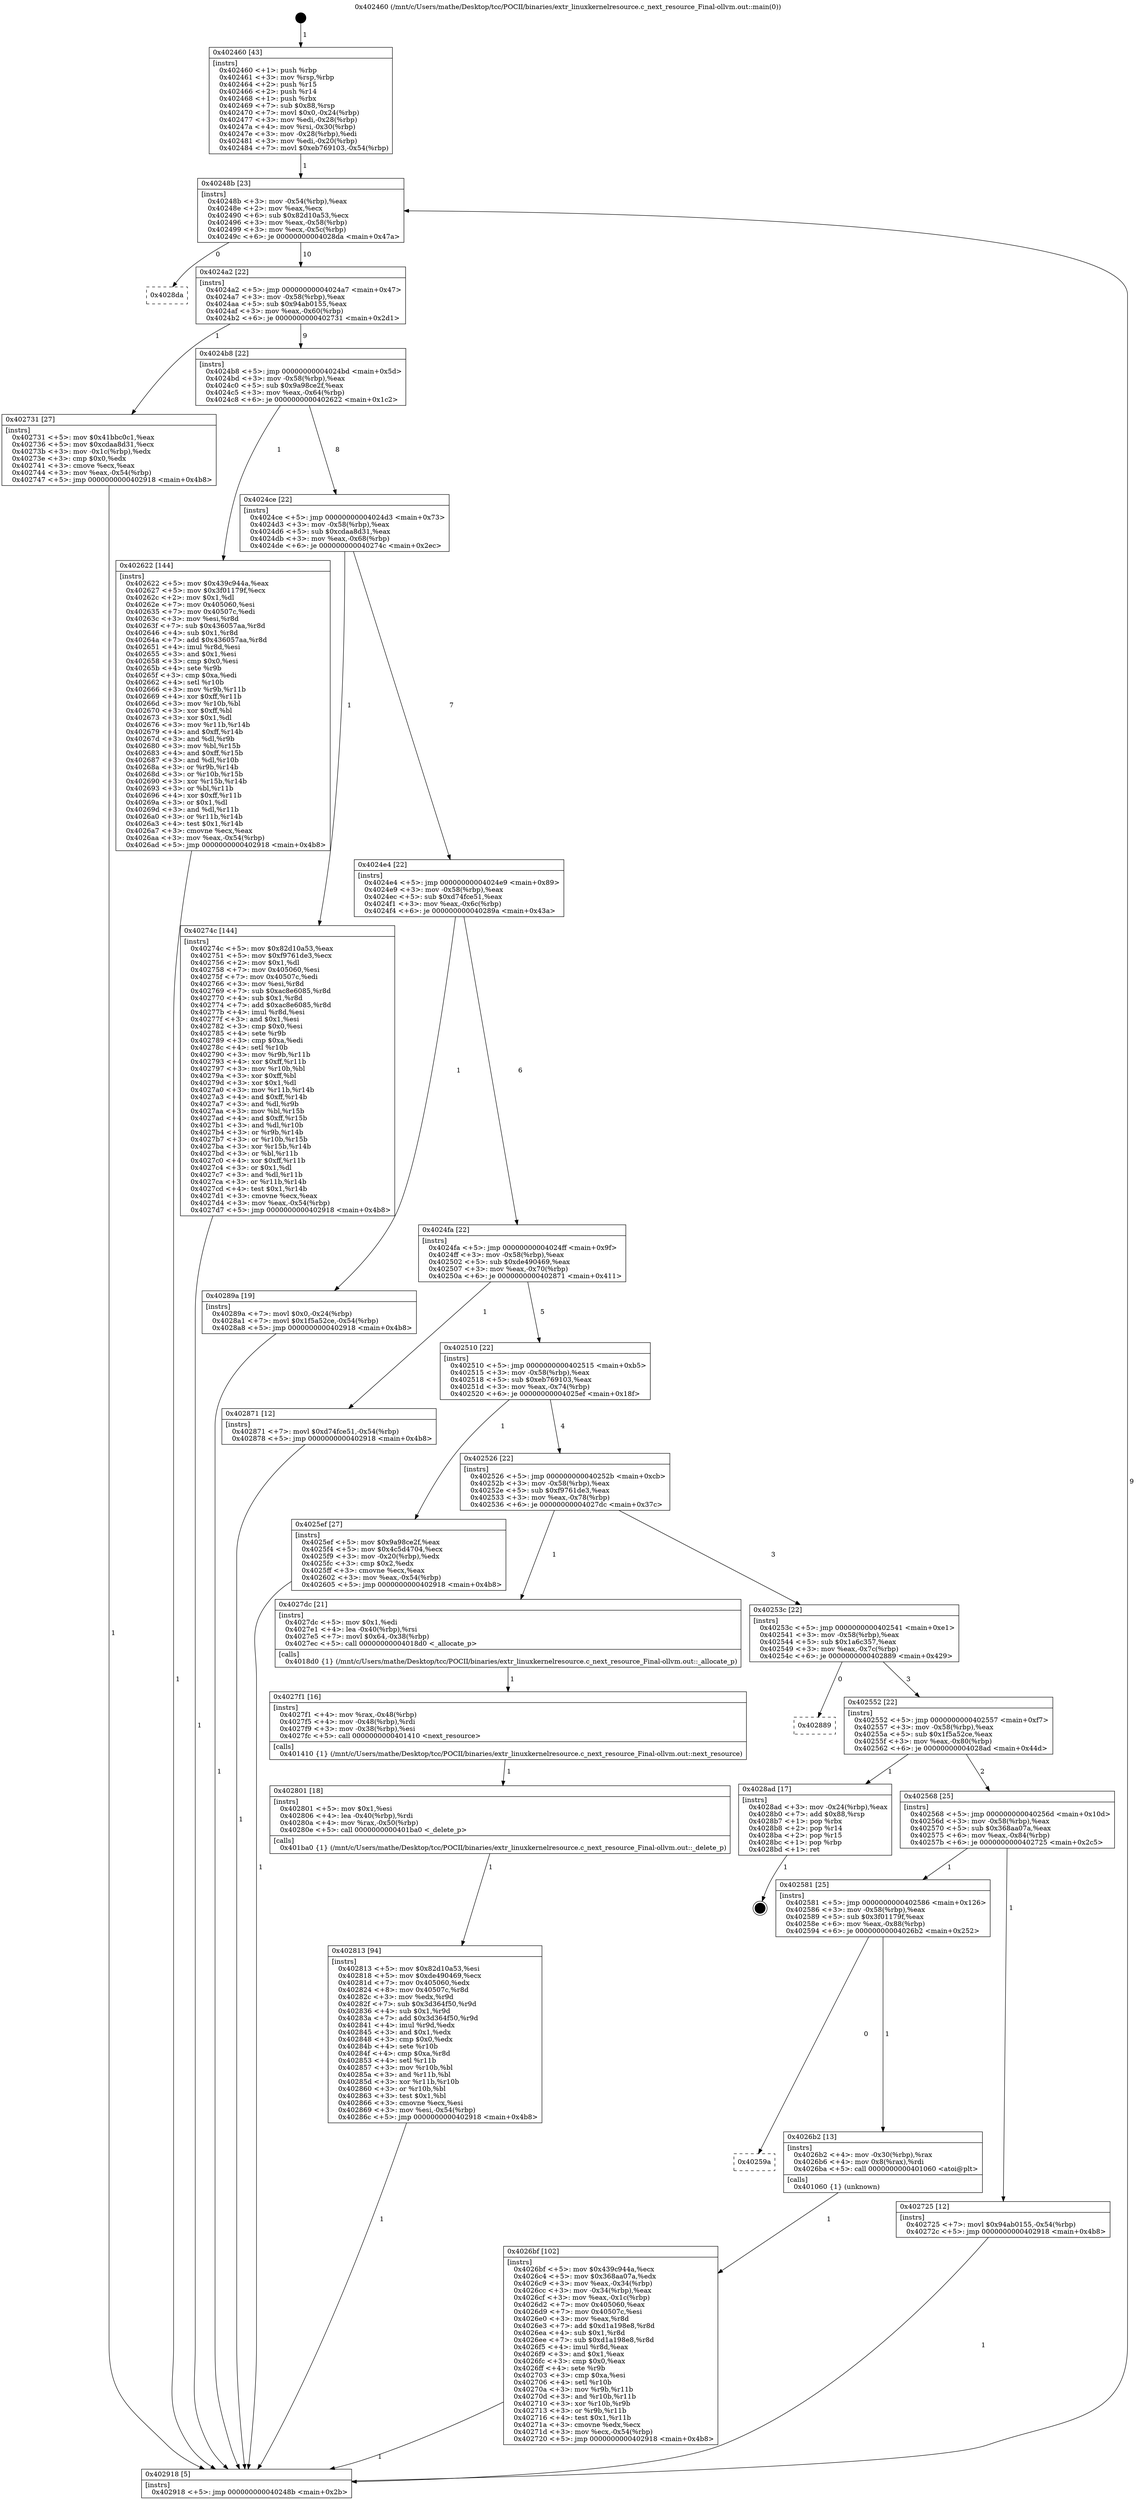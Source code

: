 digraph "0x402460" {
  label = "0x402460 (/mnt/c/Users/mathe/Desktop/tcc/POCII/binaries/extr_linuxkernelresource.c_next_resource_Final-ollvm.out::main(0))"
  labelloc = "t"
  node[shape=record]

  Entry [label="",width=0.3,height=0.3,shape=circle,fillcolor=black,style=filled]
  "0x40248b" [label="{
     0x40248b [23]\l
     | [instrs]\l
     &nbsp;&nbsp;0x40248b \<+3\>: mov -0x54(%rbp),%eax\l
     &nbsp;&nbsp;0x40248e \<+2\>: mov %eax,%ecx\l
     &nbsp;&nbsp;0x402490 \<+6\>: sub $0x82d10a53,%ecx\l
     &nbsp;&nbsp;0x402496 \<+3\>: mov %eax,-0x58(%rbp)\l
     &nbsp;&nbsp;0x402499 \<+3\>: mov %ecx,-0x5c(%rbp)\l
     &nbsp;&nbsp;0x40249c \<+6\>: je 00000000004028da \<main+0x47a\>\l
  }"]
  "0x4028da" [label="{
     0x4028da\l
  }", style=dashed]
  "0x4024a2" [label="{
     0x4024a2 [22]\l
     | [instrs]\l
     &nbsp;&nbsp;0x4024a2 \<+5\>: jmp 00000000004024a7 \<main+0x47\>\l
     &nbsp;&nbsp;0x4024a7 \<+3\>: mov -0x58(%rbp),%eax\l
     &nbsp;&nbsp;0x4024aa \<+5\>: sub $0x94ab0155,%eax\l
     &nbsp;&nbsp;0x4024af \<+3\>: mov %eax,-0x60(%rbp)\l
     &nbsp;&nbsp;0x4024b2 \<+6\>: je 0000000000402731 \<main+0x2d1\>\l
  }"]
  Exit [label="",width=0.3,height=0.3,shape=circle,fillcolor=black,style=filled,peripheries=2]
  "0x402731" [label="{
     0x402731 [27]\l
     | [instrs]\l
     &nbsp;&nbsp;0x402731 \<+5\>: mov $0x41bbc0c1,%eax\l
     &nbsp;&nbsp;0x402736 \<+5\>: mov $0xcdaa8d31,%ecx\l
     &nbsp;&nbsp;0x40273b \<+3\>: mov -0x1c(%rbp),%edx\l
     &nbsp;&nbsp;0x40273e \<+3\>: cmp $0x0,%edx\l
     &nbsp;&nbsp;0x402741 \<+3\>: cmove %ecx,%eax\l
     &nbsp;&nbsp;0x402744 \<+3\>: mov %eax,-0x54(%rbp)\l
     &nbsp;&nbsp;0x402747 \<+5\>: jmp 0000000000402918 \<main+0x4b8\>\l
  }"]
  "0x4024b8" [label="{
     0x4024b8 [22]\l
     | [instrs]\l
     &nbsp;&nbsp;0x4024b8 \<+5\>: jmp 00000000004024bd \<main+0x5d\>\l
     &nbsp;&nbsp;0x4024bd \<+3\>: mov -0x58(%rbp),%eax\l
     &nbsp;&nbsp;0x4024c0 \<+5\>: sub $0x9a98ce2f,%eax\l
     &nbsp;&nbsp;0x4024c5 \<+3\>: mov %eax,-0x64(%rbp)\l
     &nbsp;&nbsp;0x4024c8 \<+6\>: je 0000000000402622 \<main+0x1c2\>\l
  }"]
  "0x402813" [label="{
     0x402813 [94]\l
     | [instrs]\l
     &nbsp;&nbsp;0x402813 \<+5\>: mov $0x82d10a53,%esi\l
     &nbsp;&nbsp;0x402818 \<+5\>: mov $0xde490469,%ecx\l
     &nbsp;&nbsp;0x40281d \<+7\>: mov 0x405060,%edx\l
     &nbsp;&nbsp;0x402824 \<+8\>: mov 0x40507c,%r8d\l
     &nbsp;&nbsp;0x40282c \<+3\>: mov %edx,%r9d\l
     &nbsp;&nbsp;0x40282f \<+7\>: sub $0x3d364f50,%r9d\l
     &nbsp;&nbsp;0x402836 \<+4\>: sub $0x1,%r9d\l
     &nbsp;&nbsp;0x40283a \<+7\>: add $0x3d364f50,%r9d\l
     &nbsp;&nbsp;0x402841 \<+4\>: imul %r9d,%edx\l
     &nbsp;&nbsp;0x402845 \<+3\>: and $0x1,%edx\l
     &nbsp;&nbsp;0x402848 \<+3\>: cmp $0x0,%edx\l
     &nbsp;&nbsp;0x40284b \<+4\>: sete %r10b\l
     &nbsp;&nbsp;0x40284f \<+4\>: cmp $0xa,%r8d\l
     &nbsp;&nbsp;0x402853 \<+4\>: setl %r11b\l
     &nbsp;&nbsp;0x402857 \<+3\>: mov %r10b,%bl\l
     &nbsp;&nbsp;0x40285a \<+3\>: and %r11b,%bl\l
     &nbsp;&nbsp;0x40285d \<+3\>: xor %r11b,%r10b\l
     &nbsp;&nbsp;0x402860 \<+3\>: or %r10b,%bl\l
     &nbsp;&nbsp;0x402863 \<+3\>: test $0x1,%bl\l
     &nbsp;&nbsp;0x402866 \<+3\>: cmovne %ecx,%esi\l
     &nbsp;&nbsp;0x402869 \<+3\>: mov %esi,-0x54(%rbp)\l
     &nbsp;&nbsp;0x40286c \<+5\>: jmp 0000000000402918 \<main+0x4b8\>\l
  }"]
  "0x402622" [label="{
     0x402622 [144]\l
     | [instrs]\l
     &nbsp;&nbsp;0x402622 \<+5\>: mov $0x439c944a,%eax\l
     &nbsp;&nbsp;0x402627 \<+5\>: mov $0x3f01179f,%ecx\l
     &nbsp;&nbsp;0x40262c \<+2\>: mov $0x1,%dl\l
     &nbsp;&nbsp;0x40262e \<+7\>: mov 0x405060,%esi\l
     &nbsp;&nbsp;0x402635 \<+7\>: mov 0x40507c,%edi\l
     &nbsp;&nbsp;0x40263c \<+3\>: mov %esi,%r8d\l
     &nbsp;&nbsp;0x40263f \<+7\>: sub $0x436057aa,%r8d\l
     &nbsp;&nbsp;0x402646 \<+4\>: sub $0x1,%r8d\l
     &nbsp;&nbsp;0x40264a \<+7\>: add $0x436057aa,%r8d\l
     &nbsp;&nbsp;0x402651 \<+4\>: imul %r8d,%esi\l
     &nbsp;&nbsp;0x402655 \<+3\>: and $0x1,%esi\l
     &nbsp;&nbsp;0x402658 \<+3\>: cmp $0x0,%esi\l
     &nbsp;&nbsp;0x40265b \<+4\>: sete %r9b\l
     &nbsp;&nbsp;0x40265f \<+3\>: cmp $0xa,%edi\l
     &nbsp;&nbsp;0x402662 \<+4\>: setl %r10b\l
     &nbsp;&nbsp;0x402666 \<+3\>: mov %r9b,%r11b\l
     &nbsp;&nbsp;0x402669 \<+4\>: xor $0xff,%r11b\l
     &nbsp;&nbsp;0x40266d \<+3\>: mov %r10b,%bl\l
     &nbsp;&nbsp;0x402670 \<+3\>: xor $0xff,%bl\l
     &nbsp;&nbsp;0x402673 \<+3\>: xor $0x1,%dl\l
     &nbsp;&nbsp;0x402676 \<+3\>: mov %r11b,%r14b\l
     &nbsp;&nbsp;0x402679 \<+4\>: and $0xff,%r14b\l
     &nbsp;&nbsp;0x40267d \<+3\>: and %dl,%r9b\l
     &nbsp;&nbsp;0x402680 \<+3\>: mov %bl,%r15b\l
     &nbsp;&nbsp;0x402683 \<+4\>: and $0xff,%r15b\l
     &nbsp;&nbsp;0x402687 \<+3\>: and %dl,%r10b\l
     &nbsp;&nbsp;0x40268a \<+3\>: or %r9b,%r14b\l
     &nbsp;&nbsp;0x40268d \<+3\>: or %r10b,%r15b\l
     &nbsp;&nbsp;0x402690 \<+3\>: xor %r15b,%r14b\l
     &nbsp;&nbsp;0x402693 \<+3\>: or %bl,%r11b\l
     &nbsp;&nbsp;0x402696 \<+4\>: xor $0xff,%r11b\l
     &nbsp;&nbsp;0x40269a \<+3\>: or $0x1,%dl\l
     &nbsp;&nbsp;0x40269d \<+3\>: and %dl,%r11b\l
     &nbsp;&nbsp;0x4026a0 \<+3\>: or %r11b,%r14b\l
     &nbsp;&nbsp;0x4026a3 \<+4\>: test $0x1,%r14b\l
     &nbsp;&nbsp;0x4026a7 \<+3\>: cmovne %ecx,%eax\l
     &nbsp;&nbsp;0x4026aa \<+3\>: mov %eax,-0x54(%rbp)\l
     &nbsp;&nbsp;0x4026ad \<+5\>: jmp 0000000000402918 \<main+0x4b8\>\l
  }"]
  "0x4024ce" [label="{
     0x4024ce [22]\l
     | [instrs]\l
     &nbsp;&nbsp;0x4024ce \<+5\>: jmp 00000000004024d3 \<main+0x73\>\l
     &nbsp;&nbsp;0x4024d3 \<+3\>: mov -0x58(%rbp),%eax\l
     &nbsp;&nbsp;0x4024d6 \<+5\>: sub $0xcdaa8d31,%eax\l
     &nbsp;&nbsp;0x4024db \<+3\>: mov %eax,-0x68(%rbp)\l
     &nbsp;&nbsp;0x4024de \<+6\>: je 000000000040274c \<main+0x2ec\>\l
  }"]
  "0x402801" [label="{
     0x402801 [18]\l
     | [instrs]\l
     &nbsp;&nbsp;0x402801 \<+5\>: mov $0x1,%esi\l
     &nbsp;&nbsp;0x402806 \<+4\>: lea -0x40(%rbp),%rdi\l
     &nbsp;&nbsp;0x40280a \<+4\>: mov %rax,-0x50(%rbp)\l
     &nbsp;&nbsp;0x40280e \<+5\>: call 0000000000401ba0 \<_delete_p\>\l
     | [calls]\l
     &nbsp;&nbsp;0x401ba0 \{1\} (/mnt/c/Users/mathe/Desktop/tcc/POCII/binaries/extr_linuxkernelresource.c_next_resource_Final-ollvm.out::_delete_p)\l
  }"]
  "0x40274c" [label="{
     0x40274c [144]\l
     | [instrs]\l
     &nbsp;&nbsp;0x40274c \<+5\>: mov $0x82d10a53,%eax\l
     &nbsp;&nbsp;0x402751 \<+5\>: mov $0xf9761de3,%ecx\l
     &nbsp;&nbsp;0x402756 \<+2\>: mov $0x1,%dl\l
     &nbsp;&nbsp;0x402758 \<+7\>: mov 0x405060,%esi\l
     &nbsp;&nbsp;0x40275f \<+7\>: mov 0x40507c,%edi\l
     &nbsp;&nbsp;0x402766 \<+3\>: mov %esi,%r8d\l
     &nbsp;&nbsp;0x402769 \<+7\>: sub $0xac8e6085,%r8d\l
     &nbsp;&nbsp;0x402770 \<+4\>: sub $0x1,%r8d\l
     &nbsp;&nbsp;0x402774 \<+7\>: add $0xac8e6085,%r8d\l
     &nbsp;&nbsp;0x40277b \<+4\>: imul %r8d,%esi\l
     &nbsp;&nbsp;0x40277f \<+3\>: and $0x1,%esi\l
     &nbsp;&nbsp;0x402782 \<+3\>: cmp $0x0,%esi\l
     &nbsp;&nbsp;0x402785 \<+4\>: sete %r9b\l
     &nbsp;&nbsp;0x402789 \<+3\>: cmp $0xa,%edi\l
     &nbsp;&nbsp;0x40278c \<+4\>: setl %r10b\l
     &nbsp;&nbsp;0x402790 \<+3\>: mov %r9b,%r11b\l
     &nbsp;&nbsp;0x402793 \<+4\>: xor $0xff,%r11b\l
     &nbsp;&nbsp;0x402797 \<+3\>: mov %r10b,%bl\l
     &nbsp;&nbsp;0x40279a \<+3\>: xor $0xff,%bl\l
     &nbsp;&nbsp;0x40279d \<+3\>: xor $0x1,%dl\l
     &nbsp;&nbsp;0x4027a0 \<+3\>: mov %r11b,%r14b\l
     &nbsp;&nbsp;0x4027a3 \<+4\>: and $0xff,%r14b\l
     &nbsp;&nbsp;0x4027a7 \<+3\>: and %dl,%r9b\l
     &nbsp;&nbsp;0x4027aa \<+3\>: mov %bl,%r15b\l
     &nbsp;&nbsp;0x4027ad \<+4\>: and $0xff,%r15b\l
     &nbsp;&nbsp;0x4027b1 \<+3\>: and %dl,%r10b\l
     &nbsp;&nbsp;0x4027b4 \<+3\>: or %r9b,%r14b\l
     &nbsp;&nbsp;0x4027b7 \<+3\>: or %r10b,%r15b\l
     &nbsp;&nbsp;0x4027ba \<+3\>: xor %r15b,%r14b\l
     &nbsp;&nbsp;0x4027bd \<+3\>: or %bl,%r11b\l
     &nbsp;&nbsp;0x4027c0 \<+4\>: xor $0xff,%r11b\l
     &nbsp;&nbsp;0x4027c4 \<+3\>: or $0x1,%dl\l
     &nbsp;&nbsp;0x4027c7 \<+3\>: and %dl,%r11b\l
     &nbsp;&nbsp;0x4027ca \<+3\>: or %r11b,%r14b\l
     &nbsp;&nbsp;0x4027cd \<+4\>: test $0x1,%r14b\l
     &nbsp;&nbsp;0x4027d1 \<+3\>: cmovne %ecx,%eax\l
     &nbsp;&nbsp;0x4027d4 \<+3\>: mov %eax,-0x54(%rbp)\l
     &nbsp;&nbsp;0x4027d7 \<+5\>: jmp 0000000000402918 \<main+0x4b8\>\l
  }"]
  "0x4024e4" [label="{
     0x4024e4 [22]\l
     | [instrs]\l
     &nbsp;&nbsp;0x4024e4 \<+5\>: jmp 00000000004024e9 \<main+0x89\>\l
     &nbsp;&nbsp;0x4024e9 \<+3\>: mov -0x58(%rbp),%eax\l
     &nbsp;&nbsp;0x4024ec \<+5\>: sub $0xd74fce51,%eax\l
     &nbsp;&nbsp;0x4024f1 \<+3\>: mov %eax,-0x6c(%rbp)\l
     &nbsp;&nbsp;0x4024f4 \<+6\>: je 000000000040289a \<main+0x43a\>\l
  }"]
  "0x4027f1" [label="{
     0x4027f1 [16]\l
     | [instrs]\l
     &nbsp;&nbsp;0x4027f1 \<+4\>: mov %rax,-0x48(%rbp)\l
     &nbsp;&nbsp;0x4027f5 \<+4\>: mov -0x48(%rbp),%rdi\l
     &nbsp;&nbsp;0x4027f9 \<+3\>: mov -0x38(%rbp),%esi\l
     &nbsp;&nbsp;0x4027fc \<+5\>: call 0000000000401410 \<next_resource\>\l
     | [calls]\l
     &nbsp;&nbsp;0x401410 \{1\} (/mnt/c/Users/mathe/Desktop/tcc/POCII/binaries/extr_linuxkernelresource.c_next_resource_Final-ollvm.out::next_resource)\l
  }"]
  "0x40289a" [label="{
     0x40289a [19]\l
     | [instrs]\l
     &nbsp;&nbsp;0x40289a \<+7\>: movl $0x0,-0x24(%rbp)\l
     &nbsp;&nbsp;0x4028a1 \<+7\>: movl $0x1f5a52ce,-0x54(%rbp)\l
     &nbsp;&nbsp;0x4028a8 \<+5\>: jmp 0000000000402918 \<main+0x4b8\>\l
  }"]
  "0x4024fa" [label="{
     0x4024fa [22]\l
     | [instrs]\l
     &nbsp;&nbsp;0x4024fa \<+5\>: jmp 00000000004024ff \<main+0x9f\>\l
     &nbsp;&nbsp;0x4024ff \<+3\>: mov -0x58(%rbp),%eax\l
     &nbsp;&nbsp;0x402502 \<+5\>: sub $0xde490469,%eax\l
     &nbsp;&nbsp;0x402507 \<+3\>: mov %eax,-0x70(%rbp)\l
     &nbsp;&nbsp;0x40250a \<+6\>: je 0000000000402871 \<main+0x411\>\l
  }"]
  "0x4026bf" [label="{
     0x4026bf [102]\l
     | [instrs]\l
     &nbsp;&nbsp;0x4026bf \<+5\>: mov $0x439c944a,%ecx\l
     &nbsp;&nbsp;0x4026c4 \<+5\>: mov $0x368aa07a,%edx\l
     &nbsp;&nbsp;0x4026c9 \<+3\>: mov %eax,-0x34(%rbp)\l
     &nbsp;&nbsp;0x4026cc \<+3\>: mov -0x34(%rbp),%eax\l
     &nbsp;&nbsp;0x4026cf \<+3\>: mov %eax,-0x1c(%rbp)\l
     &nbsp;&nbsp;0x4026d2 \<+7\>: mov 0x405060,%eax\l
     &nbsp;&nbsp;0x4026d9 \<+7\>: mov 0x40507c,%esi\l
     &nbsp;&nbsp;0x4026e0 \<+3\>: mov %eax,%r8d\l
     &nbsp;&nbsp;0x4026e3 \<+7\>: add $0xd1a198e8,%r8d\l
     &nbsp;&nbsp;0x4026ea \<+4\>: sub $0x1,%r8d\l
     &nbsp;&nbsp;0x4026ee \<+7\>: sub $0xd1a198e8,%r8d\l
     &nbsp;&nbsp;0x4026f5 \<+4\>: imul %r8d,%eax\l
     &nbsp;&nbsp;0x4026f9 \<+3\>: and $0x1,%eax\l
     &nbsp;&nbsp;0x4026fc \<+3\>: cmp $0x0,%eax\l
     &nbsp;&nbsp;0x4026ff \<+4\>: sete %r9b\l
     &nbsp;&nbsp;0x402703 \<+3\>: cmp $0xa,%esi\l
     &nbsp;&nbsp;0x402706 \<+4\>: setl %r10b\l
     &nbsp;&nbsp;0x40270a \<+3\>: mov %r9b,%r11b\l
     &nbsp;&nbsp;0x40270d \<+3\>: and %r10b,%r11b\l
     &nbsp;&nbsp;0x402710 \<+3\>: xor %r10b,%r9b\l
     &nbsp;&nbsp;0x402713 \<+3\>: or %r9b,%r11b\l
     &nbsp;&nbsp;0x402716 \<+4\>: test $0x1,%r11b\l
     &nbsp;&nbsp;0x40271a \<+3\>: cmovne %edx,%ecx\l
     &nbsp;&nbsp;0x40271d \<+3\>: mov %ecx,-0x54(%rbp)\l
     &nbsp;&nbsp;0x402720 \<+5\>: jmp 0000000000402918 \<main+0x4b8\>\l
  }"]
  "0x402871" [label="{
     0x402871 [12]\l
     | [instrs]\l
     &nbsp;&nbsp;0x402871 \<+7\>: movl $0xd74fce51,-0x54(%rbp)\l
     &nbsp;&nbsp;0x402878 \<+5\>: jmp 0000000000402918 \<main+0x4b8\>\l
  }"]
  "0x402510" [label="{
     0x402510 [22]\l
     | [instrs]\l
     &nbsp;&nbsp;0x402510 \<+5\>: jmp 0000000000402515 \<main+0xb5\>\l
     &nbsp;&nbsp;0x402515 \<+3\>: mov -0x58(%rbp),%eax\l
     &nbsp;&nbsp;0x402518 \<+5\>: sub $0xeb769103,%eax\l
     &nbsp;&nbsp;0x40251d \<+3\>: mov %eax,-0x74(%rbp)\l
     &nbsp;&nbsp;0x402520 \<+6\>: je 00000000004025ef \<main+0x18f\>\l
  }"]
  "0x40259a" [label="{
     0x40259a\l
  }", style=dashed]
  "0x4025ef" [label="{
     0x4025ef [27]\l
     | [instrs]\l
     &nbsp;&nbsp;0x4025ef \<+5\>: mov $0x9a98ce2f,%eax\l
     &nbsp;&nbsp;0x4025f4 \<+5\>: mov $0x4c5d4704,%ecx\l
     &nbsp;&nbsp;0x4025f9 \<+3\>: mov -0x20(%rbp),%edx\l
     &nbsp;&nbsp;0x4025fc \<+3\>: cmp $0x2,%edx\l
     &nbsp;&nbsp;0x4025ff \<+3\>: cmovne %ecx,%eax\l
     &nbsp;&nbsp;0x402602 \<+3\>: mov %eax,-0x54(%rbp)\l
     &nbsp;&nbsp;0x402605 \<+5\>: jmp 0000000000402918 \<main+0x4b8\>\l
  }"]
  "0x402526" [label="{
     0x402526 [22]\l
     | [instrs]\l
     &nbsp;&nbsp;0x402526 \<+5\>: jmp 000000000040252b \<main+0xcb\>\l
     &nbsp;&nbsp;0x40252b \<+3\>: mov -0x58(%rbp),%eax\l
     &nbsp;&nbsp;0x40252e \<+5\>: sub $0xf9761de3,%eax\l
     &nbsp;&nbsp;0x402533 \<+3\>: mov %eax,-0x78(%rbp)\l
     &nbsp;&nbsp;0x402536 \<+6\>: je 00000000004027dc \<main+0x37c\>\l
  }"]
  "0x402918" [label="{
     0x402918 [5]\l
     | [instrs]\l
     &nbsp;&nbsp;0x402918 \<+5\>: jmp 000000000040248b \<main+0x2b\>\l
  }"]
  "0x402460" [label="{
     0x402460 [43]\l
     | [instrs]\l
     &nbsp;&nbsp;0x402460 \<+1\>: push %rbp\l
     &nbsp;&nbsp;0x402461 \<+3\>: mov %rsp,%rbp\l
     &nbsp;&nbsp;0x402464 \<+2\>: push %r15\l
     &nbsp;&nbsp;0x402466 \<+2\>: push %r14\l
     &nbsp;&nbsp;0x402468 \<+1\>: push %rbx\l
     &nbsp;&nbsp;0x402469 \<+7\>: sub $0x88,%rsp\l
     &nbsp;&nbsp;0x402470 \<+7\>: movl $0x0,-0x24(%rbp)\l
     &nbsp;&nbsp;0x402477 \<+3\>: mov %edi,-0x28(%rbp)\l
     &nbsp;&nbsp;0x40247a \<+4\>: mov %rsi,-0x30(%rbp)\l
     &nbsp;&nbsp;0x40247e \<+3\>: mov -0x28(%rbp),%edi\l
     &nbsp;&nbsp;0x402481 \<+3\>: mov %edi,-0x20(%rbp)\l
     &nbsp;&nbsp;0x402484 \<+7\>: movl $0xeb769103,-0x54(%rbp)\l
  }"]
  "0x4026b2" [label="{
     0x4026b2 [13]\l
     | [instrs]\l
     &nbsp;&nbsp;0x4026b2 \<+4\>: mov -0x30(%rbp),%rax\l
     &nbsp;&nbsp;0x4026b6 \<+4\>: mov 0x8(%rax),%rdi\l
     &nbsp;&nbsp;0x4026ba \<+5\>: call 0000000000401060 \<atoi@plt\>\l
     | [calls]\l
     &nbsp;&nbsp;0x401060 \{1\} (unknown)\l
  }"]
  "0x4027dc" [label="{
     0x4027dc [21]\l
     | [instrs]\l
     &nbsp;&nbsp;0x4027dc \<+5\>: mov $0x1,%edi\l
     &nbsp;&nbsp;0x4027e1 \<+4\>: lea -0x40(%rbp),%rsi\l
     &nbsp;&nbsp;0x4027e5 \<+7\>: movl $0x64,-0x38(%rbp)\l
     &nbsp;&nbsp;0x4027ec \<+5\>: call 00000000004018d0 \<_allocate_p\>\l
     | [calls]\l
     &nbsp;&nbsp;0x4018d0 \{1\} (/mnt/c/Users/mathe/Desktop/tcc/POCII/binaries/extr_linuxkernelresource.c_next_resource_Final-ollvm.out::_allocate_p)\l
  }"]
  "0x40253c" [label="{
     0x40253c [22]\l
     | [instrs]\l
     &nbsp;&nbsp;0x40253c \<+5\>: jmp 0000000000402541 \<main+0xe1\>\l
     &nbsp;&nbsp;0x402541 \<+3\>: mov -0x58(%rbp),%eax\l
     &nbsp;&nbsp;0x402544 \<+5\>: sub $0x1a6c357,%eax\l
     &nbsp;&nbsp;0x402549 \<+3\>: mov %eax,-0x7c(%rbp)\l
     &nbsp;&nbsp;0x40254c \<+6\>: je 0000000000402889 \<main+0x429\>\l
  }"]
  "0x402581" [label="{
     0x402581 [25]\l
     | [instrs]\l
     &nbsp;&nbsp;0x402581 \<+5\>: jmp 0000000000402586 \<main+0x126\>\l
     &nbsp;&nbsp;0x402586 \<+3\>: mov -0x58(%rbp),%eax\l
     &nbsp;&nbsp;0x402589 \<+5\>: sub $0x3f01179f,%eax\l
     &nbsp;&nbsp;0x40258e \<+6\>: mov %eax,-0x88(%rbp)\l
     &nbsp;&nbsp;0x402594 \<+6\>: je 00000000004026b2 \<main+0x252\>\l
  }"]
  "0x402889" [label="{
     0x402889\l
  }", style=dashed]
  "0x402552" [label="{
     0x402552 [22]\l
     | [instrs]\l
     &nbsp;&nbsp;0x402552 \<+5\>: jmp 0000000000402557 \<main+0xf7\>\l
     &nbsp;&nbsp;0x402557 \<+3\>: mov -0x58(%rbp),%eax\l
     &nbsp;&nbsp;0x40255a \<+5\>: sub $0x1f5a52ce,%eax\l
     &nbsp;&nbsp;0x40255f \<+3\>: mov %eax,-0x80(%rbp)\l
     &nbsp;&nbsp;0x402562 \<+6\>: je 00000000004028ad \<main+0x44d\>\l
  }"]
  "0x402725" [label="{
     0x402725 [12]\l
     | [instrs]\l
     &nbsp;&nbsp;0x402725 \<+7\>: movl $0x94ab0155,-0x54(%rbp)\l
     &nbsp;&nbsp;0x40272c \<+5\>: jmp 0000000000402918 \<main+0x4b8\>\l
  }"]
  "0x4028ad" [label="{
     0x4028ad [17]\l
     | [instrs]\l
     &nbsp;&nbsp;0x4028ad \<+3\>: mov -0x24(%rbp),%eax\l
     &nbsp;&nbsp;0x4028b0 \<+7\>: add $0x88,%rsp\l
     &nbsp;&nbsp;0x4028b7 \<+1\>: pop %rbx\l
     &nbsp;&nbsp;0x4028b8 \<+2\>: pop %r14\l
     &nbsp;&nbsp;0x4028ba \<+2\>: pop %r15\l
     &nbsp;&nbsp;0x4028bc \<+1\>: pop %rbp\l
     &nbsp;&nbsp;0x4028bd \<+1\>: ret\l
  }"]
  "0x402568" [label="{
     0x402568 [25]\l
     | [instrs]\l
     &nbsp;&nbsp;0x402568 \<+5\>: jmp 000000000040256d \<main+0x10d\>\l
     &nbsp;&nbsp;0x40256d \<+3\>: mov -0x58(%rbp),%eax\l
     &nbsp;&nbsp;0x402570 \<+5\>: sub $0x368aa07a,%eax\l
     &nbsp;&nbsp;0x402575 \<+6\>: mov %eax,-0x84(%rbp)\l
     &nbsp;&nbsp;0x40257b \<+6\>: je 0000000000402725 \<main+0x2c5\>\l
  }"]
  Entry -> "0x402460" [label=" 1"]
  "0x40248b" -> "0x4028da" [label=" 0"]
  "0x40248b" -> "0x4024a2" [label=" 10"]
  "0x4028ad" -> Exit [label=" 1"]
  "0x4024a2" -> "0x402731" [label=" 1"]
  "0x4024a2" -> "0x4024b8" [label=" 9"]
  "0x40289a" -> "0x402918" [label=" 1"]
  "0x4024b8" -> "0x402622" [label=" 1"]
  "0x4024b8" -> "0x4024ce" [label=" 8"]
  "0x402871" -> "0x402918" [label=" 1"]
  "0x4024ce" -> "0x40274c" [label=" 1"]
  "0x4024ce" -> "0x4024e4" [label=" 7"]
  "0x402813" -> "0x402918" [label=" 1"]
  "0x4024e4" -> "0x40289a" [label=" 1"]
  "0x4024e4" -> "0x4024fa" [label=" 6"]
  "0x402801" -> "0x402813" [label=" 1"]
  "0x4024fa" -> "0x402871" [label=" 1"]
  "0x4024fa" -> "0x402510" [label=" 5"]
  "0x4027f1" -> "0x402801" [label=" 1"]
  "0x402510" -> "0x4025ef" [label=" 1"]
  "0x402510" -> "0x402526" [label=" 4"]
  "0x4025ef" -> "0x402918" [label=" 1"]
  "0x402460" -> "0x40248b" [label=" 1"]
  "0x402918" -> "0x40248b" [label=" 9"]
  "0x402622" -> "0x402918" [label=" 1"]
  "0x4027dc" -> "0x4027f1" [label=" 1"]
  "0x402526" -> "0x4027dc" [label=" 1"]
  "0x402526" -> "0x40253c" [label=" 3"]
  "0x40274c" -> "0x402918" [label=" 1"]
  "0x40253c" -> "0x402889" [label=" 0"]
  "0x40253c" -> "0x402552" [label=" 3"]
  "0x402725" -> "0x402918" [label=" 1"]
  "0x402552" -> "0x4028ad" [label=" 1"]
  "0x402552" -> "0x402568" [label=" 2"]
  "0x4026bf" -> "0x402918" [label=" 1"]
  "0x402568" -> "0x402725" [label=" 1"]
  "0x402568" -> "0x402581" [label=" 1"]
  "0x402731" -> "0x402918" [label=" 1"]
  "0x402581" -> "0x4026b2" [label=" 1"]
  "0x402581" -> "0x40259a" [label=" 0"]
  "0x4026b2" -> "0x4026bf" [label=" 1"]
}
